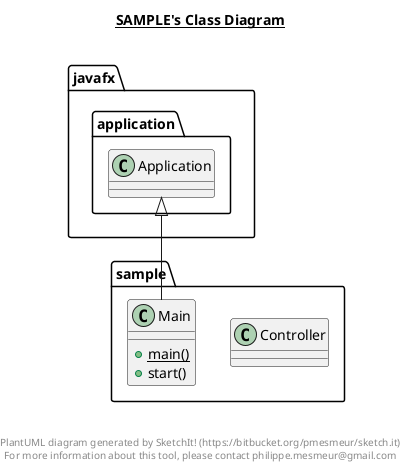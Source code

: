 @startuml

title __SAMPLE's Class Diagram__\n

  namespace sample {
    class sample.Controller {
    }
  }
  

  namespace sample {
    class sample.Main {
        {static} + main()
        + start()
    }
  }
  

  sample.Main -up-|> javafx.application.Application


right footer


PlantUML diagram generated by SketchIt! (https://bitbucket.org/pmesmeur/sketch.it)
For more information about this tool, please contact philippe.mesmeur@gmail.com
endfooter

@enduml
